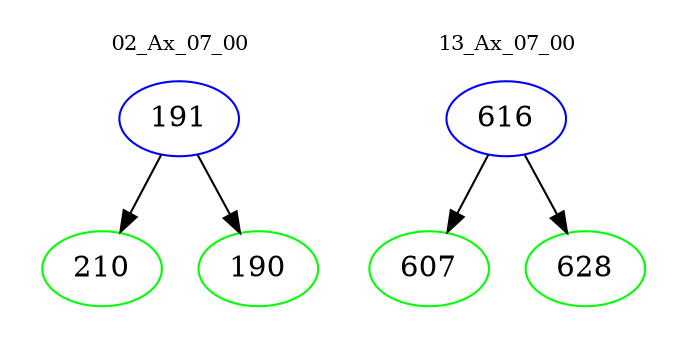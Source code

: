 digraph{
subgraph cluster_0 {
color = white
label = "02_Ax_07_00";
fontsize=10;
T0_191 [label="191", color="blue"]
T0_191 -> T0_210 [color="black"]
T0_210 [label="210", color="green"]
T0_191 -> T0_190 [color="black"]
T0_190 [label="190", color="green"]
}
subgraph cluster_1 {
color = white
label = "13_Ax_07_00";
fontsize=10;
T1_616 [label="616", color="blue"]
T1_616 -> T1_607 [color="black"]
T1_607 [label="607", color="green"]
T1_616 -> T1_628 [color="black"]
T1_628 [label="628", color="green"]
}
}
